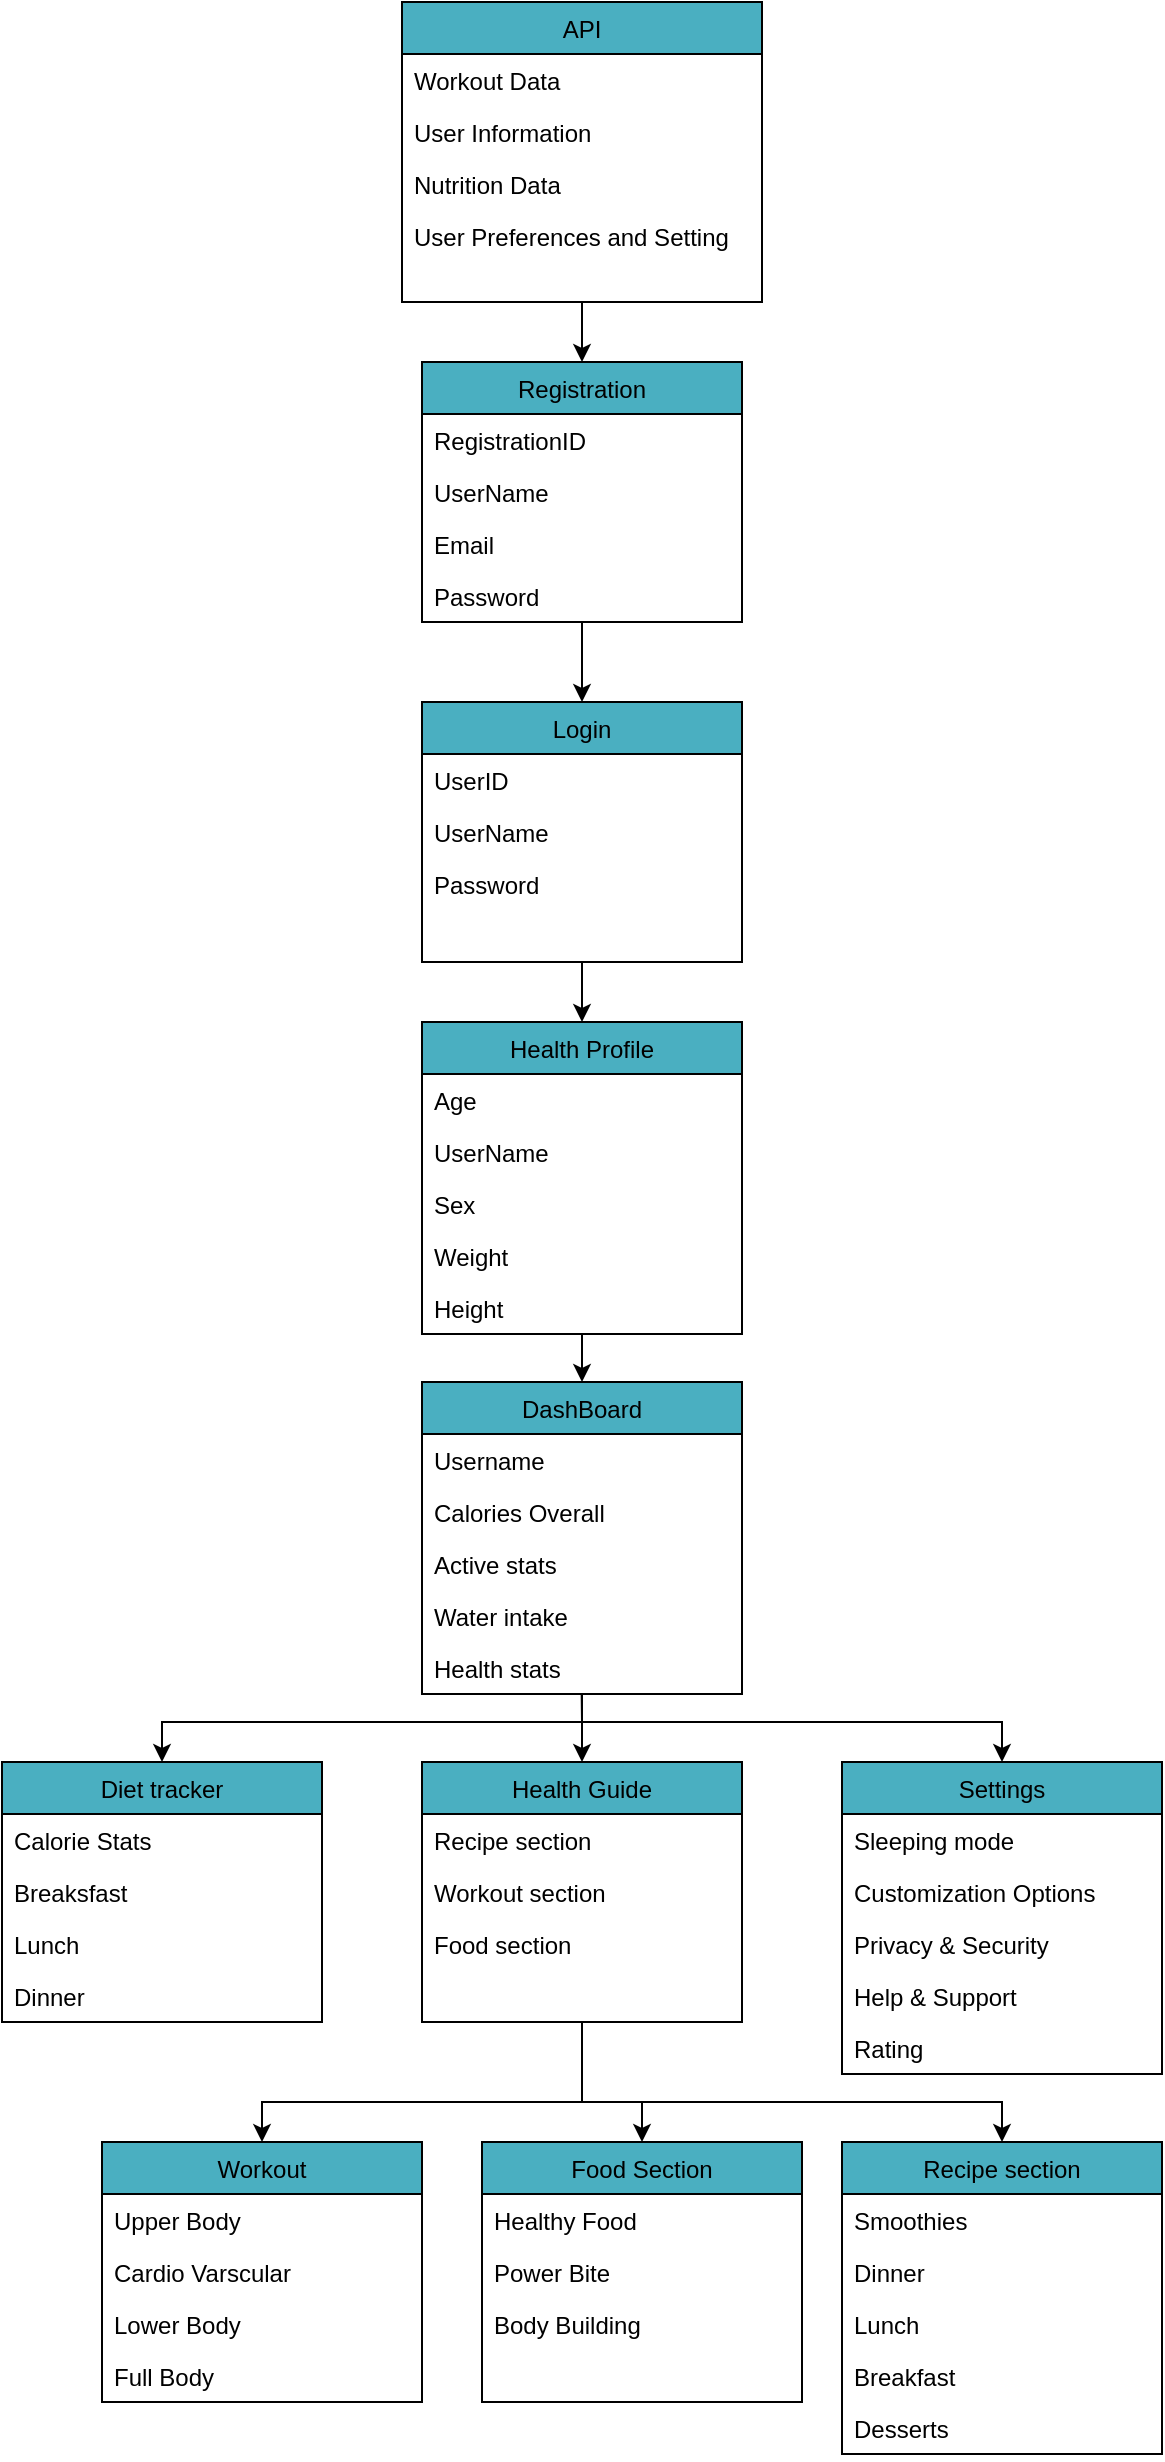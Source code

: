 <mxfile version="20.8.16" type="device"><diagram id="C5RBs43oDa-KdzZeNtuy" name="Page-1"><mxGraphModel dx="683" dy="844" grid="1" gridSize="10" guides="1" tooltips="1" connect="1" arrows="1" fold="1" page="0" pageScale="1" pageWidth="1169" pageHeight="827" math="0" shadow="0"><root><mxCell id="WIyWlLk6GJQsqaUBKTNV-0"/><mxCell id="WIyWlLk6GJQsqaUBKTNV-1" parent="WIyWlLk6GJQsqaUBKTNV-0"/><mxCell id="6kxFG-VFLbmhp3UP7zkP-2" style="edgeStyle=orthogonalEdgeStyle;rounded=0;orthogonalLoop=1;jettySize=auto;html=1;entryX=0.5;entryY=0;entryDx=0;entryDy=0;" edge="1" parent="WIyWlLk6GJQsqaUBKTNV-1" source="zkfFHV4jXpPFQw0GAbJ--17" target="EHQ0M5re7fMFQeRY5cml-1"><mxGeometry relative="1" as="geometry"/></mxCell><mxCell id="zkfFHV4jXpPFQw0GAbJ--17" value="Registration" style="swimlane;fontStyle=0;align=center;verticalAlign=top;childLayout=stackLayout;horizontal=1;startSize=26;horizontalStack=0;resizeParent=1;resizeLast=0;collapsible=1;marginBottom=0;rounded=0;shadow=0;strokeWidth=1;fillColor=#4AAFC1;labelBackgroundColor=none;container=0;swimlaneFillColor=#FFFFFF;" parent="WIyWlLk6GJQsqaUBKTNV-1" vertex="1"><mxGeometry x="680" y="10" width="160" height="130" as="geometry"><mxRectangle x="550" y="140" width="160" height="26" as="alternateBounds"/></mxGeometry></mxCell><mxCell id="zkfFHV4jXpPFQw0GAbJ--18" value="RegistrationID" style="text;align=left;verticalAlign=top;spacingLeft=4;spacingRight=4;overflow=hidden;rotatable=0;points=[[0,0.5],[1,0.5]];portConstraint=eastwest;" parent="zkfFHV4jXpPFQw0GAbJ--17" vertex="1"><mxGeometry y="26" width="160" height="26" as="geometry"/></mxCell><mxCell id="zkfFHV4jXpPFQw0GAbJ--19" value="UserName" style="text;align=left;verticalAlign=top;spacingLeft=4;spacingRight=4;overflow=hidden;rotatable=0;points=[[0,0.5],[1,0.5]];portConstraint=eastwest;rounded=0;shadow=0;html=0;" parent="zkfFHV4jXpPFQw0GAbJ--17" vertex="1"><mxGeometry y="52" width="160" height="26" as="geometry"/></mxCell><mxCell id="zkfFHV4jXpPFQw0GAbJ--20" value="Email" style="text;align=left;verticalAlign=top;spacingLeft=4;spacingRight=4;overflow=hidden;rotatable=0;points=[[0,0.5],[1,0.5]];portConstraint=eastwest;rounded=0;shadow=0;html=0;" parent="zkfFHV4jXpPFQw0GAbJ--17" vertex="1"><mxGeometry y="78" width="160" height="26" as="geometry"/></mxCell><mxCell id="zkfFHV4jXpPFQw0GAbJ--21" value="Password" style="text;align=left;verticalAlign=top;spacingLeft=4;spacingRight=4;overflow=hidden;rotatable=0;points=[[0,0.5],[1,0.5]];portConstraint=eastwest;rounded=0;shadow=0;html=0;" parent="zkfFHV4jXpPFQw0GAbJ--17" vertex="1"><mxGeometry y="104" width="160" height="26" as="geometry"/></mxCell><mxCell id="6kxFG-VFLbmhp3UP7zkP-3" style="edgeStyle=orthogonalEdgeStyle;rounded=0;orthogonalLoop=1;jettySize=auto;html=1;entryX=0.5;entryY=0;entryDx=0;entryDy=0;" edge="1" parent="WIyWlLk6GJQsqaUBKTNV-1" source="EHQ0M5re7fMFQeRY5cml-1" target="EHQ0M5re7fMFQeRY5cml-6"><mxGeometry relative="1" as="geometry"/></mxCell><mxCell id="EHQ0M5re7fMFQeRY5cml-1" value="Login" style="swimlane;fontStyle=0;align=center;verticalAlign=top;childLayout=stackLayout;horizontal=1;startSize=26;horizontalStack=0;resizeParent=1;resizeLast=0;collapsible=1;marginBottom=0;rounded=0;shadow=0;strokeWidth=1;fillColor=#4AAFC1;swimlaneFillColor=default;" parent="WIyWlLk6GJQsqaUBKTNV-1" vertex="1"><mxGeometry x="680" y="180" width="160" height="130" as="geometry"><mxRectangle x="550" y="140" width="160" height="26" as="alternateBounds"/></mxGeometry></mxCell><mxCell id="EHQ0M5re7fMFQeRY5cml-2" value="UserID" style="text;align=left;verticalAlign=top;spacingLeft=4;spacingRight=4;overflow=hidden;rotatable=0;points=[[0,0.5],[1,0.5]];portConstraint=eastwest;" parent="EHQ0M5re7fMFQeRY5cml-1" vertex="1"><mxGeometry y="26" width="160" height="26" as="geometry"/></mxCell><mxCell id="EHQ0M5re7fMFQeRY5cml-3" value="UserName" style="text;align=left;verticalAlign=top;spacingLeft=4;spacingRight=4;overflow=hidden;rotatable=0;points=[[0,0.5],[1,0.5]];portConstraint=eastwest;rounded=0;shadow=0;html=0;" parent="EHQ0M5re7fMFQeRY5cml-1" vertex="1"><mxGeometry y="52" width="160" height="26" as="geometry"/></mxCell><mxCell id="EHQ0M5re7fMFQeRY5cml-5" value="Password" style="text;align=left;verticalAlign=top;spacingLeft=4;spacingRight=4;overflow=hidden;rotatable=0;points=[[0,0.5],[1,0.5]];portConstraint=eastwest;rounded=0;shadow=0;html=0;" parent="EHQ0M5re7fMFQeRY5cml-1" vertex="1"><mxGeometry y="78" width="160" height="26" as="geometry"/></mxCell><mxCell id="6kxFG-VFLbmhp3UP7zkP-4" value="" style="edgeStyle=orthogonalEdgeStyle;rounded=0;orthogonalLoop=1;jettySize=auto;html=1;" edge="1" parent="WIyWlLk6GJQsqaUBKTNV-1" source="EHQ0M5re7fMFQeRY5cml-6"><mxGeometry relative="1" as="geometry"><mxPoint x="760" y="520" as="targetPoint"/></mxGeometry></mxCell><mxCell id="EHQ0M5re7fMFQeRY5cml-6" value="Health Profile" style="swimlane;fontStyle=0;align=center;verticalAlign=top;childLayout=stackLayout;horizontal=1;startSize=26;horizontalStack=0;resizeParent=1;resizeLast=0;collapsible=1;marginBottom=0;rounded=0;shadow=0;strokeWidth=1;fillColor=#4AAFC1;swimlaneFillColor=default;" parent="WIyWlLk6GJQsqaUBKTNV-1" vertex="1"><mxGeometry x="680" y="340" width="160" height="156" as="geometry"><mxRectangle x="550" y="140" width="160" height="26" as="alternateBounds"/></mxGeometry></mxCell><mxCell id="EHQ0M5re7fMFQeRY5cml-7" value="Age" style="text;align=left;verticalAlign=top;spacingLeft=4;spacingRight=4;overflow=hidden;rotatable=0;points=[[0,0.5],[1,0.5]];portConstraint=eastwest;" parent="EHQ0M5re7fMFQeRY5cml-6" vertex="1"><mxGeometry y="26" width="160" height="26" as="geometry"/></mxCell><mxCell id="EHQ0M5re7fMFQeRY5cml-8" value="UserName" style="text;align=left;verticalAlign=top;spacingLeft=4;spacingRight=4;overflow=hidden;rotatable=0;points=[[0,0.5],[1,0.5]];portConstraint=eastwest;rounded=0;shadow=0;html=0;" parent="EHQ0M5re7fMFQeRY5cml-6" vertex="1"><mxGeometry y="52" width="160" height="26" as="geometry"/></mxCell><mxCell id="EHQ0M5re7fMFQeRY5cml-9" value="Sex" style="text;align=left;verticalAlign=top;spacingLeft=4;spacingRight=4;overflow=hidden;rotatable=0;points=[[0,0.5],[1,0.5]];portConstraint=eastwest;rounded=0;shadow=0;html=0;" parent="EHQ0M5re7fMFQeRY5cml-6" vertex="1"><mxGeometry y="78" width="160" height="26" as="geometry"/></mxCell><mxCell id="EHQ0M5re7fMFQeRY5cml-10" value="Weight" style="text;align=left;verticalAlign=top;spacingLeft=4;spacingRight=4;overflow=hidden;rotatable=0;points=[[0,0.5],[1,0.5]];portConstraint=eastwest;rounded=0;shadow=0;html=0;" parent="EHQ0M5re7fMFQeRY5cml-6" vertex="1"><mxGeometry y="104" width="160" height="26" as="geometry"/></mxCell><mxCell id="EHQ0M5re7fMFQeRY5cml-39" value="Height" style="text;align=left;verticalAlign=top;spacingLeft=4;spacingRight=4;overflow=hidden;rotatable=0;points=[[0,0.5],[1,0.5]];portConstraint=eastwest;rounded=0;shadow=0;html=0;" parent="EHQ0M5re7fMFQeRY5cml-6" vertex="1"><mxGeometry y="130" width="160" height="26" as="geometry"/></mxCell><mxCell id="6kxFG-VFLbmhp3UP7zkP-7" style="edgeStyle=orthogonalEdgeStyle;rounded=0;orthogonalLoop=1;jettySize=auto;html=1;entryX=0.499;entryY=1.011;entryDx=0;entryDy=0;entryPerimeter=0;endArrow=none;endFill=0;startArrow=classic;startFill=1;" edge="1" parent="WIyWlLk6GJQsqaUBKTNV-1" source="EHQ0M5re7fMFQeRY5cml-11" target="EHQ0M5re7fMFQeRY5cml-55"><mxGeometry relative="1" as="geometry"/></mxCell><mxCell id="6kxFG-VFLbmhp3UP7zkP-8" style="edgeStyle=orthogonalEdgeStyle;rounded=0;orthogonalLoop=1;jettySize=auto;html=1;startArrow=none;startFill=0;endArrow=classic;endFill=1;" edge="1" parent="WIyWlLk6GJQsqaUBKTNV-1" source="EHQ0M5re7fMFQeRY5cml-11" target="EHQ0M5re7fMFQeRY5cml-62"><mxGeometry relative="1" as="geometry"><Array as="points"><mxPoint x="760" y="880"/><mxPoint x="600" y="880"/></Array></mxGeometry></mxCell><mxCell id="EHQ0M5re7fMFQeRY5cml-11" value="Health Guide" style="swimlane;fontStyle=0;align=center;verticalAlign=top;childLayout=stackLayout;horizontal=1;startSize=26;horizontalStack=0;resizeParent=1;resizeLast=0;collapsible=1;marginBottom=0;rounded=0;shadow=0;strokeWidth=1;fillColor=#4AAFC1;swimlaneFillColor=default;" parent="WIyWlLk6GJQsqaUBKTNV-1" vertex="1"><mxGeometry x="680" y="710" width="160" height="130" as="geometry"><mxRectangle x="550" y="140" width="160" height="26" as="alternateBounds"/></mxGeometry></mxCell><mxCell id="EHQ0M5re7fMFQeRY5cml-12" value="Recipe section" style="text;align=left;verticalAlign=top;spacingLeft=4;spacingRight=4;overflow=hidden;rotatable=0;points=[[0,0.5],[1,0.5]];portConstraint=eastwest;" parent="EHQ0M5re7fMFQeRY5cml-11" vertex="1"><mxGeometry y="26" width="160" height="26" as="geometry"/></mxCell><mxCell id="EHQ0M5re7fMFQeRY5cml-13" value="Workout section" style="text;align=left;verticalAlign=top;spacingLeft=4;spacingRight=4;overflow=hidden;rotatable=0;points=[[0,0.5],[1,0.5]];portConstraint=eastwest;rounded=0;shadow=0;html=0;" parent="EHQ0M5re7fMFQeRY5cml-11" vertex="1"><mxGeometry y="52" width="160" height="26" as="geometry"/></mxCell><mxCell id="EHQ0M5re7fMFQeRY5cml-14" value="Food section" style="text;align=left;verticalAlign=top;spacingLeft=4;spacingRight=4;overflow=hidden;rotatable=0;points=[[0,0.5],[1,0.5]];portConstraint=eastwest;rounded=0;shadow=0;html=0;" parent="EHQ0M5re7fMFQeRY5cml-11" vertex="1"><mxGeometry y="78" width="160" height="26" as="geometry"/></mxCell><mxCell id="EHQ0M5re7fMFQeRY5cml-16" value="Diet tracker" style="swimlane;fontStyle=0;align=center;verticalAlign=top;childLayout=stackLayout;horizontal=1;startSize=26;horizontalStack=0;resizeParent=1;resizeLast=0;collapsible=1;marginBottom=0;rounded=0;shadow=0;strokeWidth=1;fillColor=#4AAFC1;swimlaneFillColor=default;" parent="WIyWlLk6GJQsqaUBKTNV-1" vertex="1"><mxGeometry x="470" y="710" width="160" height="130" as="geometry"><mxRectangle x="550" y="140" width="160" height="26" as="alternateBounds"/></mxGeometry></mxCell><mxCell id="EHQ0M5re7fMFQeRY5cml-17" value="Calorie Stats" style="text;align=left;verticalAlign=top;spacingLeft=4;spacingRight=4;overflow=hidden;rotatable=0;points=[[0,0.5],[1,0.5]];portConstraint=eastwest;" parent="EHQ0M5re7fMFQeRY5cml-16" vertex="1"><mxGeometry y="26" width="160" height="26" as="geometry"/></mxCell><mxCell id="EHQ0M5re7fMFQeRY5cml-18" value="Breaksfast" style="text;align=left;verticalAlign=top;spacingLeft=4;spacingRight=4;overflow=hidden;rotatable=0;points=[[0,0.5],[1,0.5]];portConstraint=eastwest;rounded=0;shadow=0;html=0;" parent="EHQ0M5re7fMFQeRY5cml-16" vertex="1"><mxGeometry y="52" width="160" height="26" as="geometry"/></mxCell><mxCell id="EHQ0M5re7fMFQeRY5cml-19" value="Lunch" style="text;align=left;verticalAlign=top;spacingLeft=4;spacingRight=4;overflow=hidden;rotatable=0;points=[[0,0.5],[1,0.5]];portConstraint=eastwest;rounded=0;shadow=0;html=0;" parent="EHQ0M5re7fMFQeRY5cml-16" vertex="1"><mxGeometry y="78" width="160" height="26" as="geometry"/></mxCell><mxCell id="EHQ0M5re7fMFQeRY5cml-20" value="Dinner" style="text;align=left;verticalAlign=top;spacingLeft=4;spacingRight=4;overflow=hidden;rotatable=0;points=[[0,0.5],[1,0.5]];portConstraint=eastwest;rounded=0;shadow=0;html=0;" parent="EHQ0M5re7fMFQeRY5cml-16" vertex="1"><mxGeometry y="104" width="160" height="26" as="geometry"/></mxCell><mxCell id="6kxFG-VFLbmhp3UP7zkP-6" style="edgeStyle=orthogonalEdgeStyle;rounded=0;orthogonalLoop=1;jettySize=auto;html=1;endArrow=none;endFill=0;startArrow=classic;startFill=1;" edge="1" parent="WIyWlLk6GJQsqaUBKTNV-1" source="EHQ0M5re7fMFQeRY5cml-21"><mxGeometry relative="1" as="geometry"><mxPoint x="760" y="690" as="targetPoint"/><Array as="points"><mxPoint x="970" y="690"/></Array></mxGeometry></mxCell><mxCell id="EHQ0M5re7fMFQeRY5cml-21" value="Settings" style="swimlane;fontStyle=0;align=center;verticalAlign=top;childLayout=stackLayout;horizontal=1;startSize=26;horizontalStack=0;resizeParent=1;resizeLast=0;collapsible=1;marginBottom=0;rounded=0;shadow=0;strokeWidth=1;fillColor=#4AAFC1;swimlaneFillColor=default;" parent="WIyWlLk6GJQsqaUBKTNV-1" vertex="1"><mxGeometry x="890" y="710" width="160" height="156" as="geometry"><mxRectangle x="550" y="140" width="160" height="26" as="alternateBounds"/></mxGeometry></mxCell><mxCell id="EHQ0M5re7fMFQeRY5cml-22" value="Sleeping mode" style="text;align=left;verticalAlign=top;spacingLeft=4;spacingRight=4;overflow=hidden;rotatable=0;points=[[0,0.5],[1,0.5]];portConstraint=eastwest;" parent="EHQ0M5re7fMFQeRY5cml-21" vertex="1"><mxGeometry y="26" width="160" height="26" as="geometry"/></mxCell><mxCell id="EHQ0M5re7fMFQeRY5cml-23" value="Customization Options" style="text;align=left;verticalAlign=top;spacingLeft=4;spacingRight=4;overflow=hidden;rotatable=0;points=[[0,0.5],[1,0.5]];portConstraint=eastwest;rounded=0;shadow=0;html=0;" parent="EHQ0M5re7fMFQeRY5cml-21" vertex="1"><mxGeometry y="52" width="160" height="26" as="geometry"/></mxCell><mxCell id="EHQ0M5re7fMFQeRY5cml-24" value="Privacy &amp; Security" style="text;align=left;verticalAlign=top;spacingLeft=4;spacingRight=4;overflow=hidden;rotatable=0;points=[[0,0.5],[1,0.5]];portConstraint=eastwest;rounded=0;shadow=0;html=0;" parent="EHQ0M5re7fMFQeRY5cml-21" vertex="1"><mxGeometry y="78" width="160" height="26" as="geometry"/></mxCell><mxCell id="EHQ0M5re7fMFQeRY5cml-25" value="Help &amp; Support" style="text;align=left;verticalAlign=top;spacingLeft=4;spacingRight=4;overflow=hidden;rotatable=0;points=[[0,0.5],[1,0.5]];portConstraint=eastwest;rounded=0;shadow=0;html=0;" parent="EHQ0M5re7fMFQeRY5cml-21" vertex="1"><mxGeometry y="104" width="160" height="26" as="geometry"/></mxCell><mxCell id="EHQ0M5re7fMFQeRY5cml-75" value="Rating" style="text;align=left;verticalAlign=top;spacingLeft=4;spacingRight=4;overflow=hidden;rotatable=0;points=[[0,0.5],[1,0.5]];portConstraint=eastwest;rounded=0;shadow=0;html=0;" parent="EHQ0M5re7fMFQeRY5cml-21" vertex="1"><mxGeometry y="130" width="160" height="26" as="geometry"/></mxCell><mxCell id="6kxFG-VFLbmhp3UP7zkP-1" style="edgeStyle=orthogonalEdgeStyle;rounded=0;orthogonalLoop=1;jettySize=auto;html=1;entryX=0.5;entryY=0;entryDx=0;entryDy=0;" edge="1" parent="WIyWlLk6GJQsqaUBKTNV-1" source="EHQ0M5re7fMFQeRY5cml-40" target="zkfFHV4jXpPFQw0GAbJ--17"><mxGeometry relative="1" as="geometry"/></mxCell><mxCell id="EHQ0M5re7fMFQeRY5cml-40" value="API" style="swimlane;fontStyle=0;align=center;verticalAlign=top;childLayout=stackLayout;horizontal=1;startSize=26;horizontalStack=0;resizeParent=1;resizeLast=0;collapsible=1;marginBottom=0;rounded=0;shadow=0;strokeWidth=1;fillColor=#4AAFC1;swimlaneFillColor=default;" parent="WIyWlLk6GJQsqaUBKTNV-1" vertex="1"><mxGeometry x="670" y="-170" width="180" height="150" as="geometry"><mxRectangle x="550" y="140" width="160" height="26" as="alternateBounds"/></mxGeometry></mxCell><mxCell id="EHQ0M5re7fMFQeRY5cml-41" value="Workout Data " style="text;align=left;verticalAlign=top;spacingLeft=4;spacingRight=4;overflow=hidden;rotatable=0;points=[[0,0.5],[1,0.5]];portConstraint=eastwest;" parent="EHQ0M5re7fMFQeRY5cml-40" vertex="1"><mxGeometry y="26" width="180" height="26" as="geometry"/></mxCell><mxCell id="EHQ0M5re7fMFQeRY5cml-42" value="User Information" style="text;align=left;verticalAlign=top;spacingLeft=4;spacingRight=4;overflow=hidden;rotatable=0;points=[[0,0.5],[1,0.5]];portConstraint=eastwest;rounded=0;shadow=0;html=0;" parent="EHQ0M5re7fMFQeRY5cml-40" vertex="1"><mxGeometry y="52" width="180" height="26" as="geometry"/></mxCell><mxCell id="EHQ0M5re7fMFQeRY5cml-43" value="Nutrition Data" style="text;align=left;verticalAlign=top;spacingLeft=4;spacingRight=4;overflow=hidden;rotatable=0;points=[[0,0.5],[1,0.5]];portConstraint=eastwest;rounded=0;shadow=0;html=0;" parent="EHQ0M5re7fMFQeRY5cml-40" vertex="1"><mxGeometry y="78" width="180" height="26" as="geometry"/></mxCell><mxCell id="EHQ0M5re7fMFQeRY5cml-44" value="User Preferences and Setting" style="text;align=left;verticalAlign=top;spacingLeft=4;spacingRight=4;overflow=hidden;rotatable=0;points=[[0,0.5],[1,0.5]];portConstraint=eastwest;rounded=0;shadow=0;html=0;" parent="EHQ0M5re7fMFQeRY5cml-40" vertex="1"><mxGeometry y="104" width="180" height="26" as="geometry"/></mxCell><mxCell id="6kxFG-VFLbmhp3UP7zkP-5" style="edgeStyle=orthogonalEdgeStyle;rounded=0;orthogonalLoop=1;jettySize=auto;html=1;" edge="1" parent="WIyWlLk6GJQsqaUBKTNV-1" source="EHQ0M5re7fMFQeRY5cml-50" target="EHQ0M5re7fMFQeRY5cml-16"><mxGeometry relative="1" as="geometry"><Array as="points"><mxPoint x="760" y="690"/><mxPoint x="550" y="690"/></Array></mxGeometry></mxCell><mxCell id="EHQ0M5re7fMFQeRY5cml-50" value="DashBoard" style="swimlane;fontStyle=0;align=center;verticalAlign=top;childLayout=stackLayout;horizontal=1;startSize=26;horizontalStack=0;resizeParent=1;resizeLast=0;collapsible=1;marginBottom=0;rounded=0;shadow=0;strokeWidth=1;fillColor=#4AAFC1;swimlaneFillColor=default;" parent="WIyWlLk6GJQsqaUBKTNV-1" vertex="1"><mxGeometry x="680" y="520" width="160" height="156" as="geometry"><mxRectangle x="550" y="140" width="160" height="26" as="alternateBounds"/></mxGeometry></mxCell><mxCell id="EHQ0M5re7fMFQeRY5cml-51" value="Username" style="text;align=left;verticalAlign=top;spacingLeft=4;spacingRight=4;overflow=hidden;rotatable=0;points=[[0,0.5],[1,0.5]];portConstraint=eastwest;" parent="EHQ0M5re7fMFQeRY5cml-50" vertex="1"><mxGeometry y="26" width="160" height="26" as="geometry"/></mxCell><mxCell id="EHQ0M5re7fMFQeRY5cml-52" value="Calories Overall" style="text;align=left;verticalAlign=top;spacingLeft=4;spacingRight=4;overflow=hidden;rotatable=0;points=[[0,0.5],[1,0.5]];portConstraint=eastwest;rounded=0;shadow=0;html=0;" parent="EHQ0M5re7fMFQeRY5cml-50" vertex="1"><mxGeometry y="52" width="160" height="26" as="geometry"/></mxCell><mxCell id="EHQ0M5re7fMFQeRY5cml-53" value="Active stats" style="text;align=left;verticalAlign=top;spacingLeft=4;spacingRight=4;overflow=hidden;rotatable=0;points=[[0,0.5],[1,0.5]];portConstraint=eastwest;rounded=0;shadow=0;html=0;" parent="EHQ0M5re7fMFQeRY5cml-50" vertex="1"><mxGeometry y="78" width="160" height="26" as="geometry"/></mxCell><mxCell id="EHQ0M5re7fMFQeRY5cml-54" value="Water intake " style="text;align=left;verticalAlign=top;spacingLeft=4;spacingRight=4;overflow=hidden;rotatable=0;points=[[0,0.5],[1,0.5]];portConstraint=eastwest;rounded=0;shadow=0;html=0;" parent="EHQ0M5re7fMFQeRY5cml-50" vertex="1"><mxGeometry y="104" width="160" height="26" as="geometry"/></mxCell><mxCell id="EHQ0M5re7fMFQeRY5cml-55" value="Health stats" style="text;align=left;verticalAlign=top;spacingLeft=4;spacingRight=4;overflow=hidden;rotatable=0;points=[[0,0.5],[1,0.5]];portConstraint=eastwest;rounded=0;shadow=0;html=0;" parent="EHQ0M5re7fMFQeRY5cml-50" vertex="1"><mxGeometry y="130" width="160" height="26" as="geometry"/></mxCell><mxCell id="6kxFG-VFLbmhp3UP7zkP-9" style="edgeStyle=orthogonalEdgeStyle;rounded=0;orthogonalLoop=1;jettySize=auto;html=1;startArrow=classic;startFill=1;endArrow=none;endFill=0;" edge="1" parent="WIyWlLk6GJQsqaUBKTNV-1" source="EHQ0M5re7fMFQeRY5cml-57"><mxGeometry relative="1" as="geometry"><mxPoint x="760" y="850" as="targetPoint"/><Array as="points"><mxPoint x="790" y="880"/><mxPoint x="760" y="880"/></Array></mxGeometry></mxCell><mxCell id="EHQ0M5re7fMFQeRY5cml-57" value="Food Section" style="swimlane;fontStyle=0;align=center;verticalAlign=top;childLayout=stackLayout;horizontal=1;startSize=26;horizontalStack=0;resizeParent=1;resizeLast=0;collapsible=1;marginBottom=0;rounded=0;shadow=0;strokeWidth=1;fillColor=#4AAFC1;swimlaneFillColor=default;" parent="WIyWlLk6GJQsqaUBKTNV-1" vertex="1"><mxGeometry x="710" y="900" width="160" height="130" as="geometry"><mxRectangle x="550" y="140" width="160" height="26" as="alternateBounds"/></mxGeometry></mxCell><mxCell id="EHQ0M5re7fMFQeRY5cml-58" value="Healthy Food" style="text;align=left;verticalAlign=top;spacingLeft=4;spacingRight=4;overflow=hidden;rotatable=0;points=[[0,0.5],[1,0.5]];portConstraint=eastwest;" parent="EHQ0M5re7fMFQeRY5cml-57" vertex="1"><mxGeometry y="26" width="160" height="26" as="geometry"/></mxCell><mxCell id="EHQ0M5re7fMFQeRY5cml-59" value="Power Bite" style="text;align=left;verticalAlign=top;spacingLeft=4;spacingRight=4;overflow=hidden;rotatable=0;points=[[0,0.5],[1,0.5]];portConstraint=eastwest;rounded=0;shadow=0;html=0;" parent="EHQ0M5re7fMFQeRY5cml-57" vertex="1"><mxGeometry y="52" width="160" height="26" as="geometry"/></mxCell><mxCell id="EHQ0M5re7fMFQeRY5cml-60" value="Body Building" style="text;align=left;verticalAlign=top;spacingLeft=4;spacingRight=4;overflow=hidden;rotatable=0;points=[[0,0.5],[1,0.5]];portConstraint=eastwest;rounded=0;shadow=0;html=0;" parent="EHQ0M5re7fMFQeRY5cml-57" vertex="1"><mxGeometry y="78" width="160" height="26" as="geometry"/></mxCell><mxCell id="EHQ0M5re7fMFQeRY5cml-62" value="Workout" style="swimlane;fontStyle=0;align=center;verticalAlign=top;childLayout=stackLayout;horizontal=1;startSize=26;horizontalStack=0;resizeParent=1;resizeLast=0;collapsible=1;marginBottom=0;rounded=0;shadow=0;strokeWidth=1;fillColor=#4AAFC1;swimlaneFillColor=default;" parent="WIyWlLk6GJQsqaUBKTNV-1" vertex="1"><mxGeometry x="520" y="900" width="160" height="130" as="geometry"><mxRectangle x="550" y="140" width="160" height="26" as="alternateBounds"/></mxGeometry></mxCell><mxCell id="EHQ0M5re7fMFQeRY5cml-63" value="Upper Body" style="text;align=left;verticalAlign=top;spacingLeft=4;spacingRight=4;overflow=hidden;rotatable=0;points=[[0,0.5],[1,0.5]];portConstraint=eastwest;" parent="EHQ0M5re7fMFQeRY5cml-62" vertex="1"><mxGeometry y="26" width="160" height="26" as="geometry"/></mxCell><mxCell id="EHQ0M5re7fMFQeRY5cml-64" value="Cardio Varscular" style="text;align=left;verticalAlign=top;spacingLeft=4;spacingRight=4;overflow=hidden;rotatable=0;points=[[0,0.5],[1,0.5]];portConstraint=eastwest;rounded=0;shadow=0;html=0;" parent="EHQ0M5re7fMFQeRY5cml-62" vertex="1"><mxGeometry y="52" width="160" height="26" as="geometry"/></mxCell><mxCell id="EHQ0M5re7fMFQeRY5cml-65" value="Lower Body" style="text;align=left;verticalAlign=top;spacingLeft=4;spacingRight=4;overflow=hidden;rotatable=0;points=[[0,0.5],[1,0.5]];portConstraint=eastwest;rounded=0;shadow=0;html=0;" parent="EHQ0M5re7fMFQeRY5cml-62" vertex="1"><mxGeometry y="78" width="160" height="26" as="geometry"/></mxCell><mxCell id="EHQ0M5re7fMFQeRY5cml-66" value="Full Body" style="text;align=left;verticalAlign=top;spacingLeft=4;spacingRight=4;overflow=hidden;rotatable=0;points=[[0,0.5],[1,0.5]];portConstraint=eastwest;rounded=0;shadow=0;html=0;" parent="EHQ0M5re7fMFQeRY5cml-62" vertex="1"><mxGeometry y="104" width="160" height="26" as="geometry"/></mxCell><mxCell id="6kxFG-VFLbmhp3UP7zkP-10" style="edgeStyle=orthogonalEdgeStyle;rounded=0;orthogonalLoop=1;jettySize=auto;html=1;entryX=0.5;entryY=1;entryDx=0;entryDy=0;startArrow=classic;startFill=1;endArrow=none;endFill=0;" edge="1" parent="WIyWlLk6GJQsqaUBKTNV-1" source="EHQ0M5re7fMFQeRY5cml-67" target="EHQ0M5re7fMFQeRY5cml-11"><mxGeometry relative="1" as="geometry"><Array as="points"><mxPoint x="970" y="880"/><mxPoint x="760" y="880"/></Array></mxGeometry></mxCell><mxCell id="EHQ0M5re7fMFQeRY5cml-67" value="Recipe section" style="swimlane;fontStyle=0;align=center;verticalAlign=top;childLayout=stackLayout;horizontal=1;startSize=26;horizontalStack=0;resizeParent=1;resizeLast=0;collapsible=1;marginBottom=0;rounded=0;shadow=0;strokeWidth=1;fillColor=#4AAFC1;swimlaneFillColor=default;" parent="WIyWlLk6GJQsqaUBKTNV-1" vertex="1"><mxGeometry x="890" y="900" width="160" height="156" as="geometry"><mxRectangle x="550" y="140" width="160" height="26" as="alternateBounds"/></mxGeometry></mxCell><mxCell id="EHQ0M5re7fMFQeRY5cml-68" value="Smoothies" style="text;align=left;verticalAlign=top;spacingLeft=4;spacingRight=4;overflow=hidden;rotatable=0;points=[[0,0.5],[1,0.5]];portConstraint=eastwest;" parent="EHQ0M5re7fMFQeRY5cml-67" vertex="1"><mxGeometry y="26" width="160" height="26" as="geometry"/></mxCell><mxCell id="EHQ0M5re7fMFQeRY5cml-69" value="Dinner" style="text;align=left;verticalAlign=top;spacingLeft=4;spacingRight=4;overflow=hidden;rotatable=0;points=[[0,0.5],[1,0.5]];portConstraint=eastwest;rounded=0;shadow=0;html=0;" parent="EHQ0M5re7fMFQeRY5cml-67" vertex="1"><mxGeometry y="52" width="160" height="26" as="geometry"/></mxCell><mxCell id="EHQ0M5re7fMFQeRY5cml-70" value="Lunch" style="text;align=left;verticalAlign=top;spacingLeft=4;spacingRight=4;overflow=hidden;rotatable=0;points=[[0,0.5],[1,0.5]];portConstraint=eastwest;rounded=0;shadow=0;html=0;" parent="EHQ0M5re7fMFQeRY5cml-67" vertex="1"><mxGeometry y="78" width="160" height="26" as="geometry"/></mxCell><mxCell id="EHQ0M5re7fMFQeRY5cml-71" value="Breakfast" style="text;align=left;verticalAlign=top;spacingLeft=4;spacingRight=4;overflow=hidden;rotatable=0;points=[[0,0.5],[1,0.5]];portConstraint=eastwest;rounded=0;shadow=0;html=0;" parent="EHQ0M5re7fMFQeRY5cml-67" vertex="1"><mxGeometry y="104" width="160" height="26" as="geometry"/></mxCell><mxCell id="EHQ0M5re7fMFQeRY5cml-76" value="Desserts" style="text;align=left;verticalAlign=top;spacingLeft=4;spacingRight=4;overflow=hidden;rotatable=0;points=[[0,0.5],[1,0.5]];portConstraint=eastwest;rounded=0;shadow=0;html=0;" parent="EHQ0M5re7fMFQeRY5cml-67" vertex="1"><mxGeometry y="130" width="160" height="26" as="geometry"/></mxCell></root></mxGraphModel></diagram></mxfile>